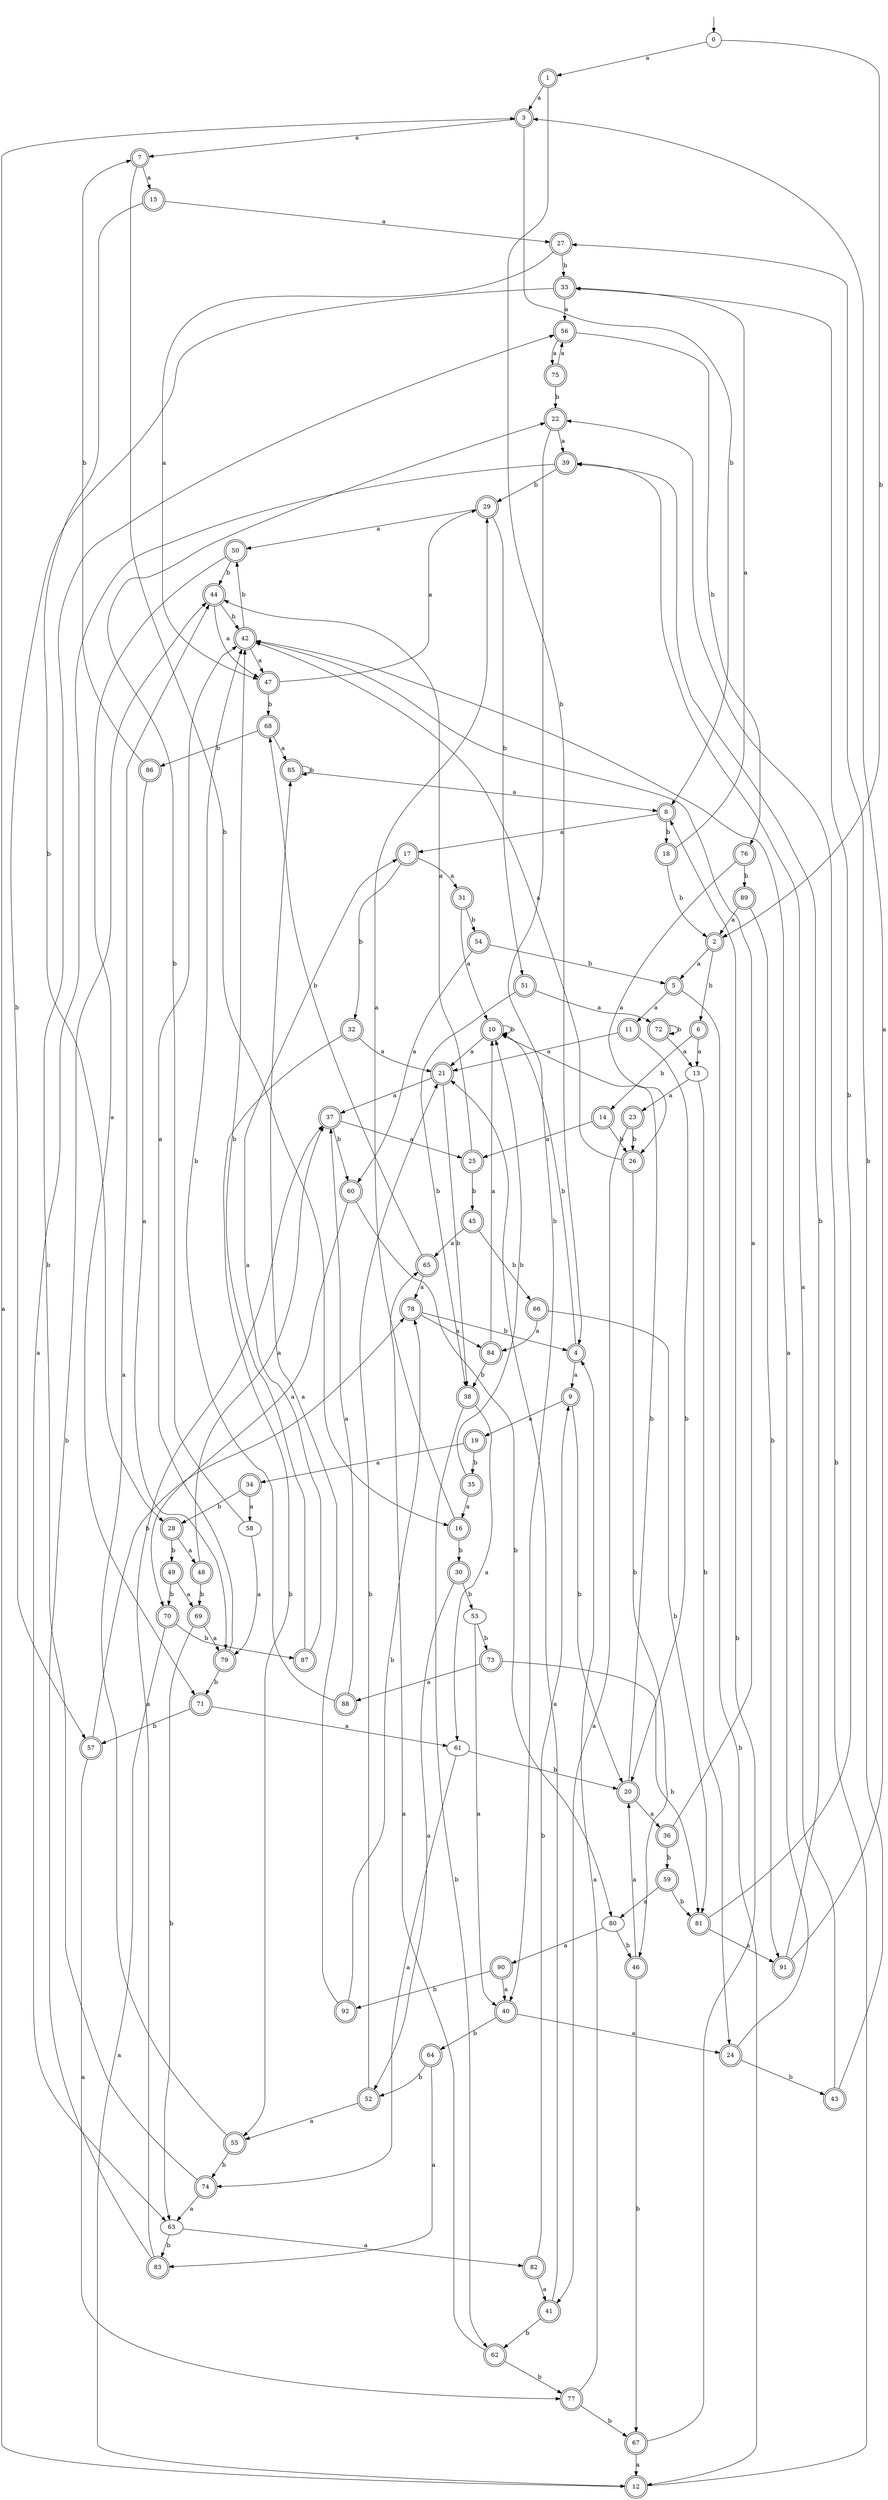 digraph RandomDFA {
  __start0 [label="", shape=none];
  __start0 -> 0 [label=""];
  0 [shape=circle]
  0 -> 1 [label="a"]
  0 -> 2 [label="b"]
  1 [shape=doublecircle]
  1 -> 3 [label="a"]
  1 -> 4 [label="b"]
  2 [shape=doublecircle]
  2 -> 5 [label="a"]
  2 -> 6 [label="b"]
  3 [shape=doublecircle]
  3 -> 7 [label="a"]
  3 -> 8 [label="b"]
  4 [shape=doublecircle]
  4 -> 9 [label="a"]
  4 -> 10 [label="b"]
  5 [shape=doublecircle]
  5 -> 11 [label="a"]
  5 -> 12 [label="b"]
  6 [shape=doublecircle]
  6 -> 13 [label="a"]
  6 -> 14 [label="b"]
  7 [shape=doublecircle]
  7 -> 15 [label="a"]
  7 -> 16 [label="b"]
  8 [shape=doublecircle]
  8 -> 17 [label="a"]
  8 -> 18 [label="b"]
  9 [shape=doublecircle]
  9 -> 19 [label="a"]
  9 -> 20 [label="b"]
  10 [shape=doublecircle]
  10 -> 21 [label="a"]
  10 -> 10 [label="b"]
  11 [shape=doublecircle]
  11 -> 21 [label="a"]
  11 -> 20 [label="b"]
  12 [shape=doublecircle]
  12 -> 3 [label="a"]
  12 -> 22 [label="b"]
  13
  13 -> 23 [label="a"]
  13 -> 24 [label="b"]
  14 [shape=doublecircle]
  14 -> 25 [label="a"]
  14 -> 26 [label="b"]
  15 [shape=doublecircle]
  15 -> 27 [label="a"]
  15 -> 28 [label="b"]
  16 [shape=doublecircle]
  16 -> 29 [label="a"]
  16 -> 30 [label="b"]
  17 [shape=doublecircle]
  17 -> 31 [label="a"]
  17 -> 32 [label="b"]
  18 [shape=doublecircle]
  18 -> 33 [label="a"]
  18 -> 2 [label="b"]
  19 [shape=doublecircle]
  19 -> 34 [label="a"]
  19 -> 35 [label="b"]
  20 [shape=doublecircle]
  20 -> 36 [label="a"]
  20 -> 10 [label="b"]
  21 [shape=doublecircle]
  21 -> 37 [label="a"]
  21 -> 38 [label="b"]
  22 [shape=doublecircle]
  22 -> 39 [label="a"]
  22 -> 40 [label="b"]
  23 [shape=doublecircle]
  23 -> 41 [label="a"]
  23 -> 26 [label="b"]
  24 [shape=doublecircle]
  24 -> 42 [label="a"]
  24 -> 43 [label="b"]
  25 [shape=doublecircle]
  25 -> 44 [label="a"]
  25 -> 45 [label="b"]
  26 [shape=doublecircle]
  26 -> 42 [label="a"]
  26 -> 46 [label="b"]
  27 [shape=doublecircle]
  27 -> 47 [label="a"]
  27 -> 33 [label="b"]
  28 [shape=doublecircle]
  28 -> 48 [label="a"]
  28 -> 49 [label="b"]
  29 [shape=doublecircle]
  29 -> 50 [label="a"]
  29 -> 51 [label="b"]
  30 [shape=doublecircle]
  30 -> 52 [label="a"]
  30 -> 53 [label="b"]
  31 [shape=doublecircle]
  31 -> 10 [label="a"]
  31 -> 54 [label="b"]
  32 [shape=doublecircle]
  32 -> 21 [label="a"]
  32 -> 55 [label="b"]
  33 [shape=doublecircle]
  33 -> 56 [label="a"]
  33 -> 57 [label="b"]
  34 [shape=doublecircle]
  34 -> 58 [label="a"]
  34 -> 28 [label="b"]
  35 [shape=doublecircle]
  35 -> 16 [label="a"]
  35 -> 10 [label="b"]
  36 [shape=doublecircle]
  36 -> 42 [label="a"]
  36 -> 59 [label="b"]
  37 [shape=doublecircle]
  37 -> 25 [label="a"]
  37 -> 60 [label="b"]
  38 [shape=doublecircle]
  38 -> 61 [label="a"]
  38 -> 62 [label="b"]
  39 [shape=doublecircle]
  39 -> 63 [label="a"]
  39 -> 29 [label="b"]
  40 [shape=doublecircle]
  40 -> 24 [label="a"]
  40 -> 64 [label="b"]
  41 [shape=doublecircle]
  41 -> 21 [label="a"]
  41 -> 62 [label="b"]
  42 [shape=doublecircle]
  42 -> 47 [label="a"]
  42 -> 50 [label="b"]
  43 [shape=doublecircle]
  43 -> 39 [label="a"]
  43 -> 27 [label="b"]
  44 [shape=doublecircle]
  44 -> 47 [label="a"]
  44 -> 42 [label="b"]
  45 [shape=doublecircle]
  45 -> 65 [label="a"]
  45 -> 66 [label="b"]
  46 [shape=doublecircle]
  46 -> 20 [label="a"]
  46 -> 67 [label="b"]
  47 [shape=doublecircle]
  47 -> 29 [label="a"]
  47 -> 68 [label="b"]
  48 [shape=doublecircle]
  48 -> 37 [label="a"]
  48 -> 69 [label="b"]
  49 [shape=doublecircle]
  49 -> 69 [label="a"]
  49 -> 70 [label="b"]
  50 [shape=doublecircle]
  50 -> 71 [label="a"]
  50 -> 44 [label="b"]
  51 [shape=doublecircle]
  51 -> 72 [label="a"]
  51 -> 38 [label="b"]
  52 [shape=doublecircle]
  52 -> 55 [label="a"]
  52 -> 21 [label="b"]
  53
  53 -> 40 [label="a"]
  53 -> 73 [label="b"]
  54 [shape=doublecircle]
  54 -> 60 [label="a"]
  54 -> 5 [label="b"]
  55 [shape=doublecircle]
  55 -> 44 [label="a"]
  55 -> 74 [label="b"]
  56 [shape=doublecircle]
  56 -> 75 [label="a"]
  56 -> 76 [label="b"]
  57 [shape=doublecircle]
  57 -> 77 [label="a"]
  57 -> 78 [label="b"]
  58
  58 -> 79 [label="a"]
  58 -> 22 [label="b"]
  59 [shape=doublecircle]
  59 -> 80 [label="a"]
  59 -> 81 [label="b"]
  60 [shape=doublecircle]
  60 -> 70 [label="a"]
  60 -> 80 [label="b"]
  61
  61 -> 74 [label="a"]
  61 -> 20 [label="b"]
  62 [shape=doublecircle]
  62 -> 65 [label="a"]
  62 -> 77 [label="b"]
  63
  63 -> 82 [label="a"]
  63 -> 83 [label="b"]
  64 [shape=doublecircle]
  64 -> 83 [label="a"]
  64 -> 52 [label="b"]
  65 [shape=doublecircle]
  65 -> 78 [label="a"]
  65 -> 68 [label="b"]
  66 [shape=doublecircle]
  66 -> 84 [label="a"]
  66 -> 81 [label="b"]
  67 [shape=doublecircle]
  67 -> 12 [label="a"]
  67 -> 8 [label="b"]
  68 [shape=doublecircle]
  68 -> 85 [label="a"]
  68 -> 86 [label="b"]
  69 [shape=doublecircle]
  69 -> 79 [label="a"]
  69 -> 63 [label="b"]
  70 [shape=doublecircle]
  70 -> 12 [label="a"]
  70 -> 87 [label="b"]
  71 [shape=doublecircle]
  71 -> 61 [label="a"]
  71 -> 57 [label="b"]
  72 [shape=doublecircle]
  72 -> 13 [label="a"]
  72 -> 72 [label="b"]
  73 [shape=doublecircle]
  73 -> 88 [label="a"]
  73 -> 81 [label="b"]
  74 [shape=doublecircle]
  74 -> 63 [label="a"]
  74 -> 56 [label="b"]
  75 [shape=doublecircle]
  75 -> 56 [label="a"]
  75 -> 22 [label="b"]
  76 [shape=doublecircle]
  76 -> 26 [label="a"]
  76 -> 89 [label="b"]
  77 [shape=doublecircle]
  77 -> 4 [label="a"]
  77 -> 67 [label="b"]
  78 [shape=doublecircle]
  78 -> 84 [label="a"]
  78 -> 4 [label="b"]
  79 [shape=doublecircle]
  79 -> 42 [label="a"]
  79 -> 71 [label="b"]
  80
  80 -> 90 [label="a"]
  80 -> 46 [label="b"]
  81 [shape=doublecircle]
  81 -> 91 [label="a"]
  81 -> 33 [label="b"]
  82 [shape=doublecircle]
  82 -> 41 [label="a"]
  82 -> 9 [label="b"]
  83 [shape=doublecircle]
  83 -> 37 [label="a"]
  83 -> 44 [label="b"]
  84 [shape=doublecircle]
  84 -> 10 [label="a"]
  84 -> 38 [label="b"]
  85 [shape=doublecircle]
  85 -> 8 [label="a"]
  85 -> 85 [label="b"]
  86 [shape=doublecircle]
  86 -> 79 [label="a"]
  86 -> 7 [label="b"]
  87 [shape=doublecircle]
  87 -> 17 [label="a"]
  87 -> 42 [label="b"]
  88 [shape=doublecircle]
  88 -> 37 [label="a"]
  88 -> 42 [label="b"]
  89 [shape=doublecircle]
  89 -> 2 [label="a"]
  89 -> 91 [label="b"]
  90 [shape=doublecircle]
  90 -> 40 [label="a"]
  90 -> 92 [label="b"]
  91 [shape=doublecircle]
  91 -> 3 [label="a"]
  91 -> 39 [label="b"]
  92 [shape=doublecircle]
  92 -> 85 [label="a"]
  92 -> 78 [label="b"]
}
